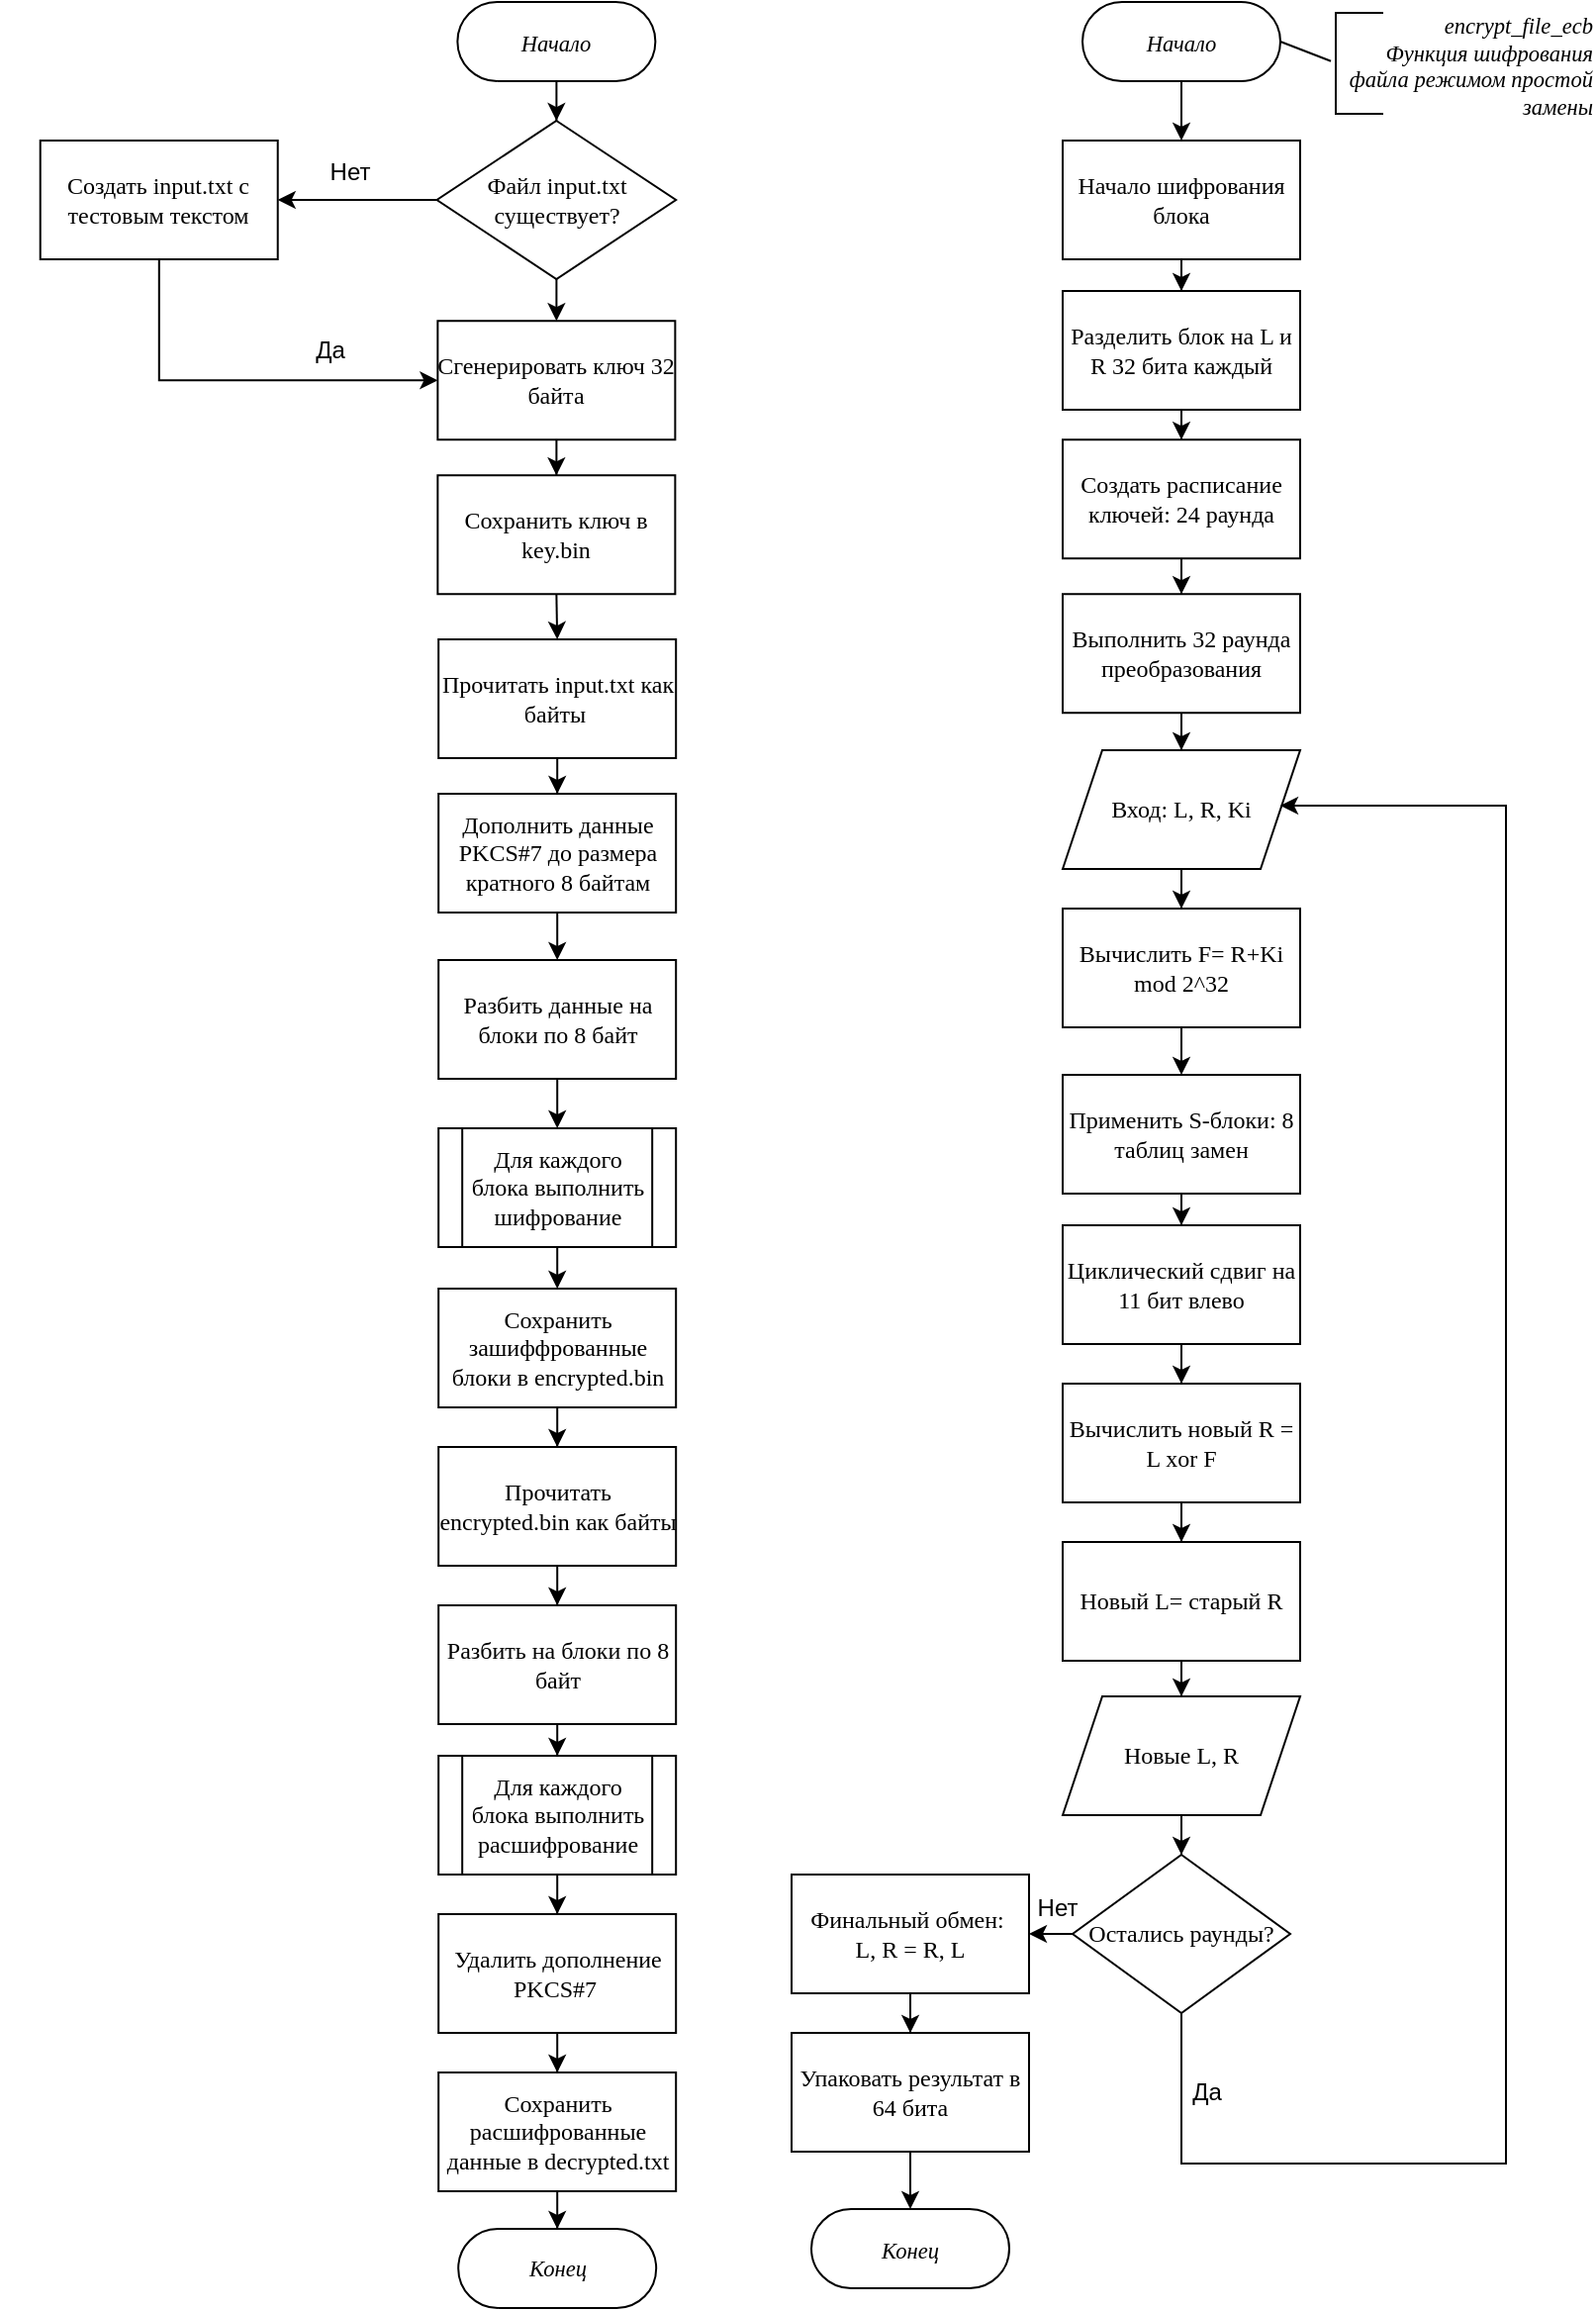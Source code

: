 <mxfile version="24.2.5" type="device">
  <diagram name="Блок-схема ЛР1" id="b4iM_M4vJ2Pepjihtl8y">
    <mxGraphModel dx="769" dy="434" grid="1" gridSize="10" guides="1" tooltips="1" connect="1" arrows="1" fold="1" page="1" pageScale="1" pageWidth="827" pageHeight="1169" math="0" shadow="0">
      <root>
        <mxCell id="yhz_Zr8qX37oR2WssUpI-0" />
        <mxCell id="yhz_Zr8qX37oR2WssUpI-1" parent="yhz_Zr8qX37oR2WssUpI-0" />
        <UserObject label="&lt;div style=&quot;font-size: 1px&quot;&gt;&lt;font style=&quot;font-size:11.29px;font-family:GOST type B;color:#000000;direction:ltr;letter-spacing:0px;line-height:120%;opacity:1&quot;&gt;&lt;i&gt;Нет&lt;/i&gt;&lt;/font&gt;&lt;font style=&quot;font-size:11.29px;font-family:Arial;color:#000000;direction:ltr;letter-spacing:0px;line-height:120%;opacity:1&quot;&gt;&lt;br/&gt;&lt;/font&gt;&lt;/div&gt;" tags="Соединительная_линия" id="yhz_Zr8qX37oR2WssUpI-181">
          <mxCell style="vsdxID=1082;edgeStyle=none;startArrow=none;endArrow=block;startSize=5;endSize=5;strokeColor=#000000;spacingTop=0;spacingBottom=0;spacingLeft=0;spacingRight=0;verticalAlign=middle;html=1;labelBackgroundColor=#ffffff;rounded=0;align=center;exitX=1;exitY=0.5;exitDx=0;exitDy=0;exitPerimeter=0;entryX=0.5;entryY=0;entryDx=0;entryDy=0;entryPerimeter=0;" parent="yhz_Zr8qX37oR2WssUpI-1" edge="1">
            <mxGeometry relative="1" as="geometry">
              <mxPoint x="-60" y="-122" as="offset" />
              <Array as="points">
                <mxPoint x="810" y="690" />
                <mxPoint x="810" y="820.48" />
                <mxPoint x="658" y="820.48" />
              </Array>
              <mxPoint x="738" y="690" as="sourcePoint" />
            </mxGeometry>
          </mxCell>
        </UserObject>
        <mxCell id="yhz_Zr8qX37oR2WssUpI-205" style="fontFamily=GOST type B Standard;" parent="yhz_Zr8qX37oR2WssUpI-1" vertex="1">
          <mxGeometry y="11" as="geometry" />
        </mxCell>
        <UserObject label="" tags="Блок-схема Соединительная_линия Flowchart Background Блок-схема Соединительная_линия Flowchart Background Незакрепленное_оборудование Мебель" id="yhz_Zr8qX37oR2WssUpI-232">
          <mxCell parent="yhz_Zr8qX37oR2WssUpI-1" vertex="1" visible="0">
            <mxGeometry as="geometry" />
          </mxCell>
        </UserObject>
        <mxCell id="F9Ofme9VNSY_y3kDRI3A-36" value="" style="edgeStyle=orthogonalEdgeStyle;rounded=0;orthogonalLoop=1;jettySize=auto;html=1;" edge="1" parent="yhz_Zr8qX37oR2WssUpI-1" source="2xx8nG_RzWmWFD2ZeUco-5" target="F9Ofme9VNSY_y3kDRI3A-35">
          <mxGeometry relative="1" as="geometry" />
        </mxCell>
        <UserObject label="&lt;div style=&quot;font-size: 1px&quot;&gt;&lt;font style=&quot;font-size: 11.29px; color: rgb(0, 0, 0); direction: ltr; letter-spacing: 0px; line-height: 120%; opacity: 1;&quot;&gt;&lt;i&gt;Начало&lt;/i&gt;&lt;/font&gt;&lt;font style=&quot;font-size: 15.52px; color: rgb(0, 0, 0); direction: ltr; letter-spacing: 0px; line-height: 120%; opacity: 1;&quot;&gt;&lt;br&gt;&lt;/font&gt;&lt;/div&gt;" tags="Блок-схема" id="2xx8nG_RzWmWFD2ZeUco-5">
          <mxCell style="verticalAlign=middle;align=center;overflow=width;vsdxID=567;fillColor=#FFFFFF;gradientColor=none;shape=stencil(tVLLDsIgEPwajiQIMfFe638Qu22JCM2Ctv69kK0Rm9qDibeZndkXC1NV6PUATIoQ0V9gNE3smToyKY3rAU1MiKmaqar1CB36m2uIDzo7M7r6e64wUZ4UOUWKB9GdIH4irzWu8B42vRrPScNFXZzN+5mvl3qJXE8mcPRRR+Pdh2Y1dsBTE95a3c0TkBRGgKEIb6wg1/r+ssCXd/vLCgm8z9caa+n6pb48dwrRV1H1Ew==);strokeColor=#000000;spacingTop=-1;spacingBottom=-1;spacingLeft=-1;spacingRight=-1;points=[[0.5,1,0],[0.5,0,0],[0,0.5,0],[1,0.5,0]];labelBackgroundColor=none;rounded=0;html=1;whiteSpace=wrap;fontFamily=GOST type B Standard;" parent="yhz_Zr8qX37oR2WssUpI-1" vertex="1">
            <mxGeometry x="230.18" y="4" width="100" height="40" as="geometry" />
          </mxCell>
        </UserObject>
        <mxCell id="F9Ofme9VNSY_y3kDRI3A-38" value="" style="edgeStyle=orthogonalEdgeStyle;rounded=0;orthogonalLoop=1;jettySize=auto;html=1;" edge="1" parent="yhz_Zr8qX37oR2WssUpI-1" source="F9Ofme9VNSY_y3kDRI3A-35" target="F9Ofme9VNSY_y3kDRI3A-37">
          <mxGeometry relative="1" as="geometry" />
        </mxCell>
        <mxCell id="F9Ofme9VNSY_y3kDRI3A-40" value="" style="edgeStyle=orthogonalEdgeStyle;rounded=0;orthogonalLoop=1;jettySize=auto;html=1;" edge="1" parent="yhz_Zr8qX37oR2WssUpI-1" source="F9Ofme9VNSY_y3kDRI3A-35" target="F9Ofme9VNSY_y3kDRI3A-39">
          <mxGeometry relative="1" as="geometry" />
        </mxCell>
        <mxCell id="F9Ofme9VNSY_y3kDRI3A-35" value="Файл input.txt существует?" style="rhombus;whiteSpace=wrap;html=1;fontFamily=GOST type B Standard;fillColor=#FFFFFF;strokeColor=#000000;gradientColor=none;spacingTop=-1;spacingBottom=-1;spacingLeft=-1;spacingRight=-1;labelBackgroundColor=none;rounded=0;" vertex="1" parent="yhz_Zr8qX37oR2WssUpI-1">
          <mxGeometry x="219.77" y="64" width="120.82" height="80" as="geometry" />
        </mxCell>
        <mxCell id="F9Ofme9VNSY_y3kDRI3A-72" value="" style="edgeStyle=orthogonalEdgeStyle;rounded=0;orthogonalLoop=1;jettySize=auto;html=1;entryX=0.5;entryY=0;entryDx=0;entryDy=0;" edge="1" parent="yhz_Zr8qX37oR2WssUpI-1" source="F9Ofme9VNSY_y3kDRI3A-37" target="F9Ofme9VNSY_y3kDRI3A-41">
          <mxGeometry relative="1" as="geometry">
            <mxPoint x="281" y="300" as="targetPoint" />
          </mxGeometry>
        </mxCell>
        <mxCell id="F9Ofme9VNSY_y3kDRI3A-37" value="Сгенерировать ключ 32 байта" style="whiteSpace=wrap;html=1;fontFamily=GOST type B Standard;fillColor=#FFFFFF;strokeColor=#000000;gradientColor=none;spacingTop=-1;spacingBottom=-1;spacingLeft=-1;spacingRight=-1;labelBackgroundColor=none;rounded=0;" vertex="1" parent="yhz_Zr8qX37oR2WssUpI-1">
          <mxGeometry x="220.18" y="165.12" width="120" height="60" as="geometry" />
        </mxCell>
        <mxCell id="F9Ofme9VNSY_y3kDRI3A-44" value="" style="edgeStyle=orthogonalEdgeStyle;rounded=0;orthogonalLoop=1;jettySize=auto;html=1;entryX=0;entryY=0.5;entryDx=0;entryDy=0;" edge="1" parent="yhz_Zr8qX37oR2WssUpI-1" source="F9Ofme9VNSY_y3kDRI3A-39" target="F9Ofme9VNSY_y3kDRI3A-37">
          <mxGeometry relative="1" as="geometry">
            <mxPoint x="211" y="222" as="targetPoint" />
            <Array as="points">
              <mxPoint x="79" y="195" />
            </Array>
          </mxGeometry>
        </mxCell>
        <mxCell id="F9Ofme9VNSY_y3kDRI3A-39" value="Создать input.txt с тестовым текстом" style="whiteSpace=wrap;html=1;fontFamily=GOST type B Standard;fillColor=#FFFFFF;strokeColor=#000000;gradientColor=none;spacingTop=-1;spacingBottom=-1;spacingLeft=-1;spacingRight=-1;labelBackgroundColor=none;rounded=0;" vertex="1" parent="yhz_Zr8qX37oR2WssUpI-1">
          <mxGeometry x="19.36" y="74" width="120" height="60" as="geometry" />
        </mxCell>
        <mxCell id="F9Ofme9VNSY_y3kDRI3A-71" value="" style="edgeStyle=orthogonalEdgeStyle;rounded=0;orthogonalLoop=1;jettySize=auto;html=1;entryX=0.5;entryY=0;entryDx=0;entryDy=0;exitX=0.5;exitY=1;exitDx=0;exitDy=0;" edge="1" parent="yhz_Zr8qX37oR2WssUpI-1" source="F9Ofme9VNSY_y3kDRI3A-41" target="F9Ofme9VNSY_y3kDRI3A-45">
          <mxGeometry relative="1" as="geometry">
            <mxPoint x="160.59" y="365.12" as="targetPoint" />
          </mxGeometry>
        </mxCell>
        <mxCell id="F9Ofme9VNSY_y3kDRI3A-41" value="Сохранить ключ в key.bin" style="whiteSpace=wrap;html=1;fontFamily=GOST type B Standard;fillColor=#FFFFFF;strokeColor=#000000;gradientColor=none;spacingTop=-1;spacingBottom=-1;spacingLeft=-1;spacingRight=-1;labelBackgroundColor=none;rounded=0;" vertex="1" parent="yhz_Zr8qX37oR2WssUpI-1">
          <mxGeometry x="220.18" y="243.12" width="120" height="60" as="geometry" />
        </mxCell>
        <mxCell id="F9Ofme9VNSY_y3kDRI3A-48" value="" style="edgeStyle=orthogonalEdgeStyle;rounded=0;orthogonalLoop=1;jettySize=auto;html=1;" edge="1" parent="yhz_Zr8qX37oR2WssUpI-1" source="F9Ofme9VNSY_y3kDRI3A-45" target="F9Ofme9VNSY_y3kDRI3A-47">
          <mxGeometry relative="1" as="geometry" />
        </mxCell>
        <mxCell id="F9Ofme9VNSY_y3kDRI3A-45" value="Прочитать input.txt как байты&amp;nbsp;" style="whiteSpace=wrap;html=1;fontFamily=GOST type B Standard;fillColor=#FFFFFF;strokeColor=#000000;gradientColor=none;spacingTop=-1;spacingBottom=-1;spacingLeft=-1;spacingRight=-1;labelBackgroundColor=none;rounded=0;" vertex="1" parent="yhz_Zr8qX37oR2WssUpI-1">
          <mxGeometry x="220.59" y="326" width="120" height="60" as="geometry" />
        </mxCell>
        <mxCell id="F9Ofme9VNSY_y3kDRI3A-50" value="" style="edgeStyle=orthogonalEdgeStyle;rounded=0;orthogonalLoop=1;jettySize=auto;html=1;" edge="1" parent="yhz_Zr8qX37oR2WssUpI-1" source="F9Ofme9VNSY_y3kDRI3A-47" target="F9Ofme9VNSY_y3kDRI3A-49">
          <mxGeometry relative="1" as="geometry" />
        </mxCell>
        <mxCell id="F9Ofme9VNSY_y3kDRI3A-47" value="Дополнить данные PKCS#7 до размера кратного 8 байтам" style="whiteSpace=wrap;html=1;fontFamily=GOST type B Standard;fillColor=#FFFFFF;strokeColor=#000000;gradientColor=none;spacingTop=-1;spacingBottom=-1;spacingLeft=-1;spacingRight=-1;labelBackgroundColor=none;rounded=0;" vertex="1" parent="yhz_Zr8qX37oR2WssUpI-1">
          <mxGeometry x="220.59" y="404" width="120" height="60" as="geometry" />
        </mxCell>
        <mxCell id="F9Ofme9VNSY_y3kDRI3A-52" value="" style="edgeStyle=orthogonalEdgeStyle;rounded=0;orthogonalLoop=1;jettySize=auto;html=1;" edge="1" parent="yhz_Zr8qX37oR2WssUpI-1" source="F9Ofme9VNSY_y3kDRI3A-49" target="F9Ofme9VNSY_y3kDRI3A-51">
          <mxGeometry relative="1" as="geometry" />
        </mxCell>
        <mxCell id="F9Ofme9VNSY_y3kDRI3A-49" value="Разбить данные на блоки по 8 байт" style="whiteSpace=wrap;html=1;fontFamily=GOST type B Standard;fillColor=#FFFFFF;strokeColor=#000000;gradientColor=none;spacingTop=-1;spacingBottom=-1;spacingLeft=-1;spacingRight=-1;labelBackgroundColor=none;rounded=0;" vertex="1" parent="yhz_Zr8qX37oR2WssUpI-1">
          <mxGeometry x="220.59" y="488" width="120" height="60" as="geometry" />
        </mxCell>
        <mxCell id="F9Ofme9VNSY_y3kDRI3A-54" value="" style="edgeStyle=orthogonalEdgeStyle;rounded=0;orthogonalLoop=1;jettySize=auto;html=1;" edge="1" parent="yhz_Zr8qX37oR2WssUpI-1" source="F9Ofme9VNSY_y3kDRI3A-51" target="F9Ofme9VNSY_y3kDRI3A-53">
          <mxGeometry relative="1" as="geometry" />
        </mxCell>
        <mxCell id="F9Ofme9VNSY_y3kDRI3A-51" value="Для каждого блока выполнить шифрование" style="shape=process;whiteSpace=wrap;html=1;backgroundOutline=1;fontFamily=GOST type B Standard;fillColor=#FFFFFF;strokeColor=#000000;gradientColor=none;spacingTop=-1;spacingBottom=-1;spacingLeft=-1;spacingRight=-1;labelBackgroundColor=none;rounded=0;" vertex="1" parent="yhz_Zr8qX37oR2WssUpI-1">
          <mxGeometry x="220.59" y="573" width="120" height="60" as="geometry" />
        </mxCell>
        <mxCell id="F9Ofme9VNSY_y3kDRI3A-56" value="" style="edgeStyle=orthogonalEdgeStyle;rounded=0;orthogonalLoop=1;jettySize=auto;html=1;" edge="1" parent="yhz_Zr8qX37oR2WssUpI-1" source="F9Ofme9VNSY_y3kDRI3A-53" target="F9Ofme9VNSY_y3kDRI3A-55">
          <mxGeometry relative="1" as="geometry" />
        </mxCell>
        <mxCell id="F9Ofme9VNSY_y3kDRI3A-53" value="Сохранить зашиффрованные блоки в encrypted.bin" style="whiteSpace=wrap;html=1;fontFamily=GOST type B Standard;fillColor=#FFFFFF;strokeColor=#000000;gradientColor=none;spacingTop=-1;spacingBottom=-1;spacingLeft=-1;spacingRight=-1;labelBackgroundColor=none;rounded=0;" vertex="1" parent="yhz_Zr8qX37oR2WssUpI-1">
          <mxGeometry x="220.59" y="654" width="120" height="60" as="geometry" />
        </mxCell>
        <mxCell id="F9Ofme9VNSY_y3kDRI3A-58" value="" style="edgeStyle=orthogonalEdgeStyle;rounded=0;orthogonalLoop=1;jettySize=auto;html=1;" edge="1" parent="yhz_Zr8qX37oR2WssUpI-1" source="F9Ofme9VNSY_y3kDRI3A-55" target="F9Ofme9VNSY_y3kDRI3A-57">
          <mxGeometry relative="1" as="geometry" />
        </mxCell>
        <mxCell id="F9Ofme9VNSY_y3kDRI3A-55" value="Прочитать encrypted.bin как байты" style="whiteSpace=wrap;html=1;fontFamily=GOST type B Standard;fillColor=#FFFFFF;strokeColor=#000000;gradientColor=none;spacingTop=-1;spacingBottom=-1;spacingLeft=-1;spacingRight=-1;labelBackgroundColor=none;rounded=0;" vertex="1" parent="yhz_Zr8qX37oR2WssUpI-1">
          <mxGeometry x="220.59" y="734" width="120" height="60" as="geometry" />
        </mxCell>
        <mxCell id="F9Ofme9VNSY_y3kDRI3A-62" value="" style="edgeStyle=orthogonalEdgeStyle;rounded=0;orthogonalLoop=1;jettySize=auto;html=1;" edge="1" parent="yhz_Zr8qX37oR2WssUpI-1" source="F9Ofme9VNSY_y3kDRI3A-57" target="F9Ofme9VNSY_y3kDRI3A-61">
          <mxGeometry relative="1" as="geometry" />
        </mxCell>
        <mxCell id="F9Ofme9VNSY_y3kDRI3A-57" value="Разбить на блоки по 8 байт" style="whiteSpace=wrap;html=1;fontFamily=GOST type B Standard;fillColor=#FFFFFF;strokeColor=#000000;gradientColor=none;spacingTop=-1;spacingBottom=-1;spacingLeft=-1;spacingRight=-1;labelBackgroundColor=none;rounded=0;" vertex="1" parent="yhz_Zr8qX37oR2WssUpI-1">
          <mxGeometry x="220.59" y="814" width="120" height="60" as="geometry" />
        </mxCell>
        <mxCell id="F9Ofme9VNSY_y3kDRI3A-64" value="" style="edgeStyle=orthogonalEdgeStyle;rounded=0;orthogonalLoop=1;jettySize=auto;html=1;" edge="1" parent="yhz_Zr8qX37oR2WssUpI-1" source="F9Ofme9VNSY_y3kDRI3A-61" target="F9Ofme9VNSY_y3kDRI3A-63">
          <mxGeometry relative="1" as="geometry" />
        </mxCell>
        <mxCell id="F9Ofme9VNSY_y3kDRI3A-61" value="Для каждого блока выполнить расшифрование" style="shape=process;whiteSpace=wrap;html=1;backgroundOutline=1;fontFamily=GOST type B Standard;fillColor=#FFFFFF;strokeColor=#000000;gradientColor=none;spacingTop=-1;spacingBottom=-1;spacingLeft=-1;spacingRight=-1;labelBackgroundColor=none;rounded=0;" vertex="1" parent="yhz_Zr8qX37oR2WssUpI-1">
          <mxGeometry x="220.59" y="890" width="120" height="60" as="geometry" />
        </mxCell>
        <mxCell id="F9Ofme9VNSY_y3kDRI3A-66" value="" style="edgeStyle=orthogonalEdgeStyle;rounded=0;orthogonalLoop=1;jettySize=auto;html=1;" edge="1" parent="yhz_Zr8qX37oR2WssUpI-1" source="F9Ofme9VNSY_y3kDRI3A-63" target="F9Ofme9VNSY_y3kDRI3A-65">
          <mxGeometry relative="1" as="geometry" />
        </mxCell>
        <mxCell id="F9Ofme9VNSY_y3kDRI3A-63" value="Удалить дополнение PKCS#7&amp;nbsp;" style="whiteSpace=wrap;html=1;fontFamily=GOST type B Standard;fillColor=#FFFFFF;strokeColor=#000000;gradientColor=none;spacingTop=-1;spacingBottom=-1;spacingLeft=-1;spacingRight=-1;labelBackgroundColor=none;rounded=0;" vertex="1" parent="yhz_Zr8qX37oR2WssUpI-1">
          <mxGeometry x="220.59" y="970" width="120" height="60" as="geometry" />
        </mxCell>
        <mxCell id="F9Ofme9VNSY_y3kDRI3A-68" value="" style="edgeStyle=orthogonalEdgeStyle;rounded=0;orthogonalLoop=1;jettySize=auto;html=1;" edge="1" parent="yhz_Zr8qX37oR2WssUpI-1" source="F9Ofme9VNSY_y3kDRI3A-65" target="F9Ofme9VNSY_y3kDRI3A-67">
          <mxGeometry relative="1" as="geometry" />
        </mxCell>
        <mxCell id="F9Ofme9VNSY_y3kDRI3A-65" value="Сохранить расшифрованные данные в decrypted.txt" style="whiteSpace=wrap;html=1;fontFamily=GOST type B Standard;fillColor=#FFFFFF;strokeColor=#000000;gradientColor=none;spacingTop=-1;spacingBottom=-1;spacingLeft=-1;spacingRight=-1;labelBackgroundColor=none;rounded=0;" vertex="1" parent="yhz_Zr8qX37oR2WssUpI-1">
          <mxGeometry x="220.59" y="1050" width="120" height="60" as="geometry" />
        </mxCell>
        <UserObject label="&lt;div style=&quot;&quot;&gt;&lt;font style=&quot;color: rgb(0, 0, 0); direction: ltr; letter-spacing: 0px; line-height: 120%; opacity: 1; font-size: 11.29px;&quot;&gt;&lt;i&gt;Конец&lt;/i&gt;&lt;/font&gt;&lt;/div&gt;" tags="Блок-схема" id="F9Ofme9VNSY_y3kDRI3A-67">
          <mxCell style="verticalAlign=middle;align=center;overflow=width;vsdxID=567;fillColor=#FFFFFF;gradientColor=none;shape=stencil(tVLLDsIgEPwajiQIMfFe638Qu22JCM2Ctv69kK0Rm9qDibeZndkXC1NV6PUATIoQ0V9gNE3smToyKY3rAU1MiKmaqar1CB36m2uIDzo7M7r6e64wUZ4UOUWKB9GdIH4irzWu8B42vRrPScNFXZzN+5mvl3qJXE8mcPRRR+Pdh2Y1dsBTE95a3c0TkBRGgKEIb6wg1/r+ssCXd/vLCgm8z9caa+n6pb48dwrRV1H1Ew==);strokeColor=#000000;spacingTop=-1;spacingBottom=-1;spacingLeft=-1;spacingRight=-1;points=[[0.5,1,0],[0.5,0,0],[0,0.5,0],[1,0.5,0]];labelBackgroundColor=none;rounded=0;html=1;whiteSpace=wrap;fontFamily=GOST type B Standard;" vertex="1" parent="yhz_Zr8qX37oR2WssUpI-1">
            <mxGeometry x="230.59" y="1129" width="100" height="40" as="geometry" />
          </mxCell>
        </UserObject>
        <mxCell id="F9Ofme9VNSY_y3kDRI3A-75" value="" style="edgeStyle=orthogonalEdgeStyle;rounded=0;orthogonalLoop=1;jettySize=auto;html=1;" edge="1" parent="yhz_Zr8qX37oR2WssUpI-1" source="F9Ofme9VNSY_y3kDRI3A-73" target="F9Ofme9VNSY_y3kDRI3A-74">
          <mxGeometry relative="1" as="geometry" />
        </mxCell>
        <UserObject label="&lt;div style=&quot;font-size: 1px&quot;&gt;&lt;font style=&quot;font-size: 11.29px; color: rgb(0, 0, 0); direction: ltr; letter-spacing: 0px; line-height: 120%; opacity: 1;&quot;&gt;&lt;i&gt;Начало&lt;/i&gt;&lt;/font&gt;&lt;font style=&quot;font-size: 15.52px; color: rgb(0, 0, 0); direction: ltr; letter-spacing: 0px; line-height: 120%; opacity: 1;&quot;&gt;&lt;br&gt;&lt;/font&gt;&lt;/div&gt;" tags="Блок-схема" id="F9Ofme9VNSY_y3kDRI3A-73">
          <mxCell style="verticalAlign=middle;align=center;overflow=width;vsdxID=567;fillColor=#FFFFFF;gradientColor=none;shape=stencil(tVLLDsIgEPwajiQIMfFe638Qu22JCM2Ctv69kK0Rm9qDibeZndkXC1NV6PUATIoQ0V9gNE3smToyKY3rAU1MiKmaqar1CB36m2uIDzo7M7r6e64wUZ4UOUWKB9GdIH4irzWu8B42vRrPScNFXZzN+5mvl3qJXE8mcPRRR+Pdh2Y1dsBTE95a3c0TkBRGgKEIb6wg1/r+ssCXd/vLCgm8z9caa+n6pb48dwrRV1H1Ew==);strokeColor=#000000;spacingTop=-1;spacingBottom=-1;spacingLeft=-1;spacingRight=-1;points=[[0.5,1,0],[0.5,0,0],[0,0.5,0],[1,0.5,0]];labelBackgroundColor=none;rounded=0;html=1;whiteSpace=wrap;fontFamily=GOST type B Standard;" vertex="1" parent="yhz_Zr8qX37oR2WssUpI-1">
            <mxGeometry x="546" y="4" width="100" height="40" as="geometry" />
          </mxCell>
        </UserObject>
        <mxCell id="F9Ofme9VNSY_y3kDRI3A-77" value="" style="edgeStyle=orthogonalEdgeStyle;rounded=0;orthogonalLoop=1;jettySize=auto;html=1;" edge="1" parent="yhz_Zr8qX37oR2WssUpI-1" source="F9Ofme9VNSY_y3kDRI3A-74" target="F9Ofme9VNSY_y3kDRI3A-76">
          <mxGeometry relative="1" as="geometry" />
        </mxCell>
        <mxCell id="F9Ofme9VNSY_y3kDRI3A-74" value="Начало шифрования блока" style="whiteSpace=wrap;html=1;fontFamily=GOST type B Standard;fillColor=#FFFFFF;strokeColor=#000000;gradientColor=none;spacingTop=-1;spacingBottom=-1;spacingLeft=-1;spacingRight=-1;labelBackgroundColor=none;rounded=0;" vertex="1" parent="yhz_Zr8qX37oR2WssUpI-1">
          <mxGeometry x="536" y="74" width="120" height="60" as="geometry" />
        </mxCell>
        <mxCell id="F9Ofme9VNSY_y3kDRI3A-79" value="" style="edgeStyle=orthogonalEdgeStyle;rounded=0;orthogonalLoop=1;jettySize=auto;html=1;" edge="1" parent="yhz_Zr8qX37oR2WssUpI-1" source="F9Ofme9VNSY_y3kDRI3A-76" target="F9Ofme9VNSY_y3kDRI3A-78">
          <mxGeometry relative="1" as="geometry" />
        </mxCell>
        <mxCell id="F9Ofme9VNSY_y3kDRI3A-76" value="Разделить блок на L и R 32 бита каждый" style="whiteSpace=wrap;html=1;fontFamily=GOST type B Standard;fillColor=#FFFFFF;strokeColor=#000000;gradientColor=none;spacingTop=-1;spacingBottom=-1;spacingLeft=-1;spacingRight=-1;labelBackgroundColor=none;rounded=0;" vertex="1" parent="yhz_Zr8qX37oR2WssUpI-1">
          <mxGeometry x="536" y="150" width="120" height="60" as="geometry" />
        </mxCell>
        <mxCell id="F9Ofme9VNSY_y3kDRI3A-81" value="" style="edgeStyle=orthogonalEdgeStyle;rounded=0;orthogonalLoop=1;jettySize=auto;html=1;" edge="1" parent="yhz_Zr8qX37oR2WssUpI-1" source="F9Ofme9VNSY_y3kDRI3A-78" target="F9Ofme9VNSY_y3kDRI3A-80">
          <mxGeometry relative="1" as="geometry" />
        </mxCell>
        <mxCell id="F9Ofme9VNSY_y3kDRI3A-78" value="Создать расписание ключей: 24 раунда" style="whiteSpace=wrap;html=1;fontFamily=GOST type B Standard;fillColor=#FFFFFF;strokeColor=#000000;gradientColor=none;spacingTop=-1;spacingBottom=-1;spacingLeft=-1;spacingRight=-1;labelBackgroundColor=none;rounded=0;" vertex="1" parent="yhz_Zr8qX37oR2WssUpI-1">
          <mxGeometry x="536" y="225.12" width="120" height="60" as="geometry" />
        </mxCell>
        <mxCell id="F9Ofme9VNSY_y3kDRI3A-94" value="" style="edgeStyle=orthogonalEdgeStyle;rounded=0;orthogonalLoop=1;jettySize=auto;html=1;" edge="1" parent="yhz_Zr8qX37oR2WssUpI-1" source="F9Ofme9VNSY_y3kDRI3A-80" target="F9Ofme9VNSY_y3kDRI3A-93">
          <mxGeometry relative="1" as="geometry" />
        </mxCell>
        <mxCell id="F9Ofme9VNSY_y3kDRI3A-80" value="Выполнить 32 раунда преобразования" style="whiteSpace=wrap;html=1;fontFamily=GOST type B Standard;fillColor=#FFFFFF;strokeColor=#000000;gradientColor=none;spacingTop=-1;spacingBottom=-1;spacingLeft=-1;spacingRight=-1;labelBackgroundColor=none;rounded=0;" vertex="1" parent="yhz_Zr8qX37oR2WssUpI-1">
          <mxGeometry x="536" y="303.12" width="120" height="60" as="geometry" />
        </mxCell>
        <mxCell id="F9Ofme9VNSY_y3kDRI3A-85" value="" style="edgeStyle=orthogonalEdgeStyle;rounded=0;orthogonalLoop=1;jettySize=auto;html=1;" edge="1" parent="yhz_Zr8qX37oR2WssUpI-1" source="F9Ofme9VNSY_y3kDRI3A-82" target="F9Ofme9VNSY_y3kDRI3A-84">
          <mxGeometry relative="1" as="geometry" />
        </mxCell>
        <mxCell id="F9Ofme9VNSY_y3kDRI3A-82" value="Вычислить F= R+Ki mod 2^32" style="whiteSpace=wrap;html=1;fontFamily=GOST type B Standard;fillColor=#FFFFFF;strokeColor=#000000;gradientColor=none;spacingTop=-1;spacingBottom=-1;spacingLeft=-1;spacingRight=-1;labelBackgroundColor=none;rounded=0;" vertex="1" parent="yhz_Zr8qX37oR2WssUpI-1">
          <mxGeometry x="536" y="462" width="120" height="60" as="geometry" />
        </mxCell>
        <mxCell id="F9Ofme9VNSY_y3kDRI3A-87" value="" style="edgeStyle=orthogonalEdgeStyle;rounded=0;orthogonalLoop=1;jettySize=auto;html=1;" edge="1" parent="yhz_Zr8qX37oR2WssUpI-1" source="F9Ofme9VNSY_y3kDRI3A-84" target="F9Ofme9VNSY_y3kDRI3A-86">
          <mxGeometry relative="1" as="geometry" />
        </mxCell>
        <mxCell id="F9Ofme9VNSY_y3kDRI3A-84" value="Применить S-блоки: 8 таблиц замен" style="whiteSpace=wrap;html=1;fontFamily=GOST type B Standard;fillColor=#FFFFFF;strokeColor=#000000;gradientColor=none;spacingTop=-1;spacingBottom=-1;spacingLeft=-1;spacingRight=-1;labelBackgroundColor=none;rounded=0;" vertex="1" parent="yhz_Zr8qX37oR2WssUpI-1">
          <mxGeometry x="536" y="546" width="120" height="60" as="geometry" />
        </mxCell>
        <mxCell id="F9Ofme9VNSY_y3kDRI3A-89" value="" style="edgeStyle=orthogonalEdgeStyle;rounded=0;orthogonalLoop=1;jettySize=auto;html=1;" edge="1" parent="yhz_Zr8qX37oR2WssUpI-1" source="F9Ofme9VNSY_y3kDRI3A-86" target="F9Ofme9VNSY_y3kDRI3A-88">
          <mxGeometry relative="1" as="geometry" />
        </mxCell>
        <mxCell id="F9Ofme9VNSY_y3kDRI3A-86" value="Циклический сдвиг на 11 бит влево" style="whiteSpace=wrap;html=1;fontFamily=GOST type B Standard;fillColor=#FFFFFF;strokeColor=#000000;gradientColor=none;spacingTop=-1;spacingBottom=-1;spacingLeft=-1;spacingRight=-1;labelBackgroundColor=none;rounded=0;" vertex="1" parent="yhz_Zr8qX37oR2WssUpI-1">
          <mxGeometry x="536" y="622" width="120" height="60" as="geometry" />
        </mxCell>
        <mxCell id="F9Ofme9VNSY_y3kDRI3A-91" value="" style="edgeStyle=orthogonalEdgeStyle;rounded=0;orthogonalLoop=1;jettySize=auto;html=1;" edge="1" parent="yhz_Zr8qX37oR2WssUpI-1" source="F9Ofme9VNSY_y3kDRI3A-88" target="F9Ofme9VNSY_y3kDRI3A-90">
          <mxGeometry relative="1" as="geometry" />
        </mxCell>
        <mxCell id="F9Ofme9VNSY_y3kDRI3A-88" value="Вычислить новый R = L xor F" style="whiteSpace=wrap;html=1;fontFamily=GOST type B Standard;fillColor=#FFFFFF;strokeColor=#000000;gradientColor=none;spacingTop=-1;spacingBottom=-1;spacingLeft=-1;spacingRight=-1;labelBackgroundColor=none;rounded=0;" vertex="1" parent="yhz_Zr8qX37oR2WssUpI-1">
          <mxGeometry x="536" y="702" width="120" height="60" as="geometry" />
        </mxCell>
        <mxCell id="F9Ofme9VNSY_y3kDRI3A-97" value="" style="edgeStyle=orthogonalEdgeStyle;rounded=0;orthogonalLoop=1;jettySize=auto;html=1;" edge="1" parent="yhz_Zr8qX37oR2WssUpI-1" source="F9Ofme9VNSY_y3kDRI3A-90" target="F9Ofme9VNSY_y3kDRI3A-96">
          <mxGeometry relative="1" as="geometry" />
        </mxCell>
        <mxCell id="F9Ofme9VNSY_y3kDRI3A-90" value="Новый L= старый R" style="whiteSpace=wrap;html=1;fontFamily=GOST type B Standard;fillColor=#FFFFFF;strokeColor=#000000;gradientColor=none;spacingTop=-1;spacingBottom=-1;spacingLeft=-1;spacingRight=-1;labelBackgroundColor=none;rounded=0;" vertex="1" parent="yhz_Zr8qX37oR2WssUpI-1">
          <mxGeometry x="536" y="782" width="120" height="60" as="geometry" />
        </mxCell>
        <mxCell id="F9Ofme9VNSY_y3kDRI3A-95" value="" style="edgeStyle=orthogonalEdgeStyle;rounded=0;orthogonalLoop=1;jettySize=auto;html=1;" edge="1" parent="yhz_Zr8qX37oR2WssUpI-1" source="F9Ofme9VNSY_y3kDRI3A-93" target="F9Ofme9VNSY_y3kDRI3A-82">
          <mxGeometry relative="1" as="geometry" />
        </mxCell>
        <mxCell id="F9Ofme9VNSY_y3kDRI3A-93" value="Вход: L, R, Ki" style="shape=parallelogram;perimeter=parallelogramPerimeter;whiteSpace=wrap;html=1;fixedSize=1;fontFamily=GOST type B Standard;fillColor=#FFFFFF;strokeColor=#000000;gradientColor=none;spacingTop=-1;spacingBottom=-1;spacingLeft=-1;spacingRight=-1;labelBackgroundColor=none;rounded=0;" vertex="1" parent="yhz_Zr8qX37oR2WssUpI-1">
          <mxGeometry x="536" y="382" width="120" height="60" as="geometry" />
        </mxCell>
        <mxCell id="F9Ofme9VNSY_y3kDRI3A-99" value="" style="edgeStyle=orthogonalEdgeStyle;rounded=0;orthogonalLoop=1;jettySize=auto;html=1;" edge="1" parent="yhz_Zr8qX37oR2WssUpI-1" source="F9Ofme9VNSY_y3kDRI3A-96" target="F9Ofme9VNSY_y3kDRI3A-98">
          <mxGeometry relative="1" as="geometry" />
        </mxCell>
        <mxCell id="F9Ofme9VNSY_y3kDRI3A-96" value="Новые L, R" style="shape=parallelogram;perimeter=parallelogramPerimeter;whiteSpace=wrap;html=1;fixedSize=1;fontFamily=GOST type B Standard;fillColor=#FFFFFF;strokeColor=#000000;gradientColor=none;spacingTop=-1;spacingBottom=-1;spacingLeft=-1;spacingRight=-1;labelBackgroundColor=none;rounded=0;" vertex="1" parent="yhz_Zr8qX37oR2WssUpI-1">
          <mxGeometry x="536" y="860" width="120" height="60" as="geometry" />
        </mxCell>
        <mxCell id="F9Ofme9VNSY_y3kDRI3A-101" value="" style="edgeStyle=orthogonalEdgeStyle;rounded=0;orthogonalLoop=1;jettySize=auto;html=1;" edge="1" parent="yhz_Zr8qX37oR2WssUpI-1" source="F9Ofme9VNSY_y3kDRI3A-98" target="F9Ofme9VNSY_y3kDRI3A-100">
          <mxGeometry relative="1" as="geometry" />
        </mxCell>
        <mxCell id="F9Ofme9VNSY_y3kDRI3A-108" value="" style="edgeStyle=orthogonalEdgeStyle;rounded=0;orthogonalLoop=1;jettySize=auto;html=1;exitX=0.5;exitY=1;exitDx=0;exitDy=0;" edge="1" parent="yhz_Zr8qX37oR2WssUpI-1" source="F9Ofme9VNSY_y3kDRI3A-98">
          <mxGeometry relative="1" as="geometry">
            <mxPoint x="651.0" y="1096.0" as="sourcePoint" />
            <mxPoint x="646" y="410" as="targetPoint" />
            <Array as="points">
              <mxPoint x="596" y="1096" />
              <mxPoint x="760" y="1096" />
              <mxPoint x="760" y="410" />
            </Array>
          </mxGeometry>
        </mxCell>
        <mxCell id="F9Ofme9VNSY_y3kDRI3A-98" value="Остались раунды?" style="rhombus;whiteSpace=wrap;html=1;fontFamily=GOST type B Standard;fillColor=#FFFFFF;strokeColor=#000000;gradientColor=none;spacingTop=-1;spacingBottom=-1;spacingLeft=-1;spacingRight=-1;labelBackgroundColor=none;rounded=0;" vertex="1" parent="yhz_Zr8qX37oR2WssUpI-1">
          <mxGeometry x="541" y="940" width="110" height="80" as="geometry" />
        </mxCell>
        <mxCell id="F9Ofme9VNSY_y3kDRI3A-103" value="" style="edgeStyle=orthogonalEdgeStyle;rounded=0;orthogonalLoop=1;jettySize=auto;html=1;" edge="1" parent="yhz_Zr8qX37oR2WssUpI-1" source="F9Ofme9VNSY_y3kDRI3A-100" target="F9Ofme9VNSY_y3kDRI3A-102">
          <mxGeometry relative="1" as="geometry" />
        </mxCell>
        <mxCell id="F9Ofme9VNSY_y3kDRI3A-100" value="Финальный обмен:&amp;nbsp;&lt;div&gt;L, R = R, L&lt;/div&gt;" style="whiteSpace=wrap;html=1;fontFamily=GOST type B Standard;fillColor=#FFFFFF;strokeColor=#000000;gradientColor=none;spacingTop=-1;spacingBottom=-1;spacingLeft=-1;spacingRight=-1;labelBackgroundColor=none;rounded=0;" vertex="1" parent="yhz_Zr8qX37oR2WssUpI-1">
          <mxGeometry x="399" y="950" width="120" height="60" as="geometry" />
        </mxCell>
        <mxCell id="F9Ofme9VNSY_y3kDRI3A-105" value="" style="edgeStyle=orthogonalEdgeStyle;rounded=0;orthogonalLoop=1;jettySize=auto;html=1;entryX=0.5;entryY=0;entryDx=0;entryDy=0;entryPerimeter=0;" edge="1" parent="yhz_Zr8qX37oR2WssUpI-1" source="F9Ofme9VNSY_y3kDRI3A-102" target="F9Ofme9VNSY_y3kDRI3A-106">
          <mxGeometry relative="1" as="geometry">
            <mxPoint x="596.04" y="1190" as="targetPoint" />
          </mxGeometry>
        </mxCell>
        <mxCell id="F9Ofme9VNSY_y3kDRI3A-102" value="Упаковать результат в 64 бита" style="whiteSpace=wrap;html=1;fontFamily=GOST type B Standard;fillColor=#FFFFFF;strokeColor=#000000;gradientColor=none;spacingTop=-1;spacingBottom=-1;spacingLeft=-1;spacingRight=-1;labelBackgroundColor=none;rounded=0;" vertex="1" parent="yhz_Zr8qX37oR2WssUpI-1">
          <mxGeometry x="399" y="1030" width="120" height="60" as="geometry" />
        </mxCell>
        <UserObject label="&lt;div style=&quot;font-size: 1px&quot;&gt;&lt;font style=&quot;font-size: 11.29px; color: rgb(0, 0, 0); direction: ltr; letter-spacing: 0px; line-height: 120%; opacity: 1;&quot;&gt;&lt;i&gt;Конец&lt;/i&gt;&lt;/font&gt;&lt;font style=&quot;font-size: 15.52px; color: rgb(0, 0, 0); direction: ltr; letter-spacing: 0px; line-height: 120%; opacity: 1;&quot;&gt;&lt;br&gt;&lt;/font&gt;&lt;/div&gt;" tags="Блок-схема" id="F9Ofme9VNSY_y3kDRI3A-106">
          <mxCell style="verticalAlign=middle;align=center;overflow=width;vsdxID=567;fillColor=#FFFFFF;gradientColor=none;shape=stencil(tVLLDsIgEPwajiQIMfFe638Qu22JCM2Ctv69kK0Rm9qDibeZndkXC1NV6PUATIoQ0V9gNE3smToyKY3rAU1MiKmaqar1CB36m2uIDzo7M7r6e64wUZ4UOUWKB9GdIH4irzWu8B42vRrPScNFXZzN+5mvl3qJXE8mcPRRR+Pdh2Y1dsBTE95a3c0TkBRGgKEIb6wg1/r+ssCXd/vLCgm8z9caa+n6pb48dwrRV1H1Ew==);strokeColor=#000000;spacingTop=-1;spacingBottom=-1;spacingLeft=-1;spacingRight=-1;points=[[0.5,1,0],[0.5,0,0],[0,0.5,0],[1,0.5,0]];labelBackgroundColor=none;rounded=0;html=1;whiteSpace=wrap;fontFamily=GOST type B Standard;" vertex="1" parent="yhz_Zr8qX37oR2WssUpI-1">
            <mxGeometry x="409" y="1119" width="100" height="40" as="geometry" />
          </mxCell>
        </UserObject>
        <UserObject label="" tags="Фон" id="mrYcNRR3r5TZNBrzl0Y8-0">
          <mxCell style="vsdxID=869;rotation=270;fillColor=none;gradientColor=none;strokeColor=none;spacingTop=-3;spacingBottom=-3;spacingLeft=-3;spacingRight=-3;points=[];labelBackgroundColor=#ffffff;rounded=0;html=1;whiteSpace=wrap;align=right;" vertex="1" parent="yhz_Zr8qX37oR2WssUpI-1">
            <mxGeometry x="704" y="-30" width="51" height="130" as="geometry" />
          </mxCell>
        </UserObject>
        <mxCell id="mrYcNRR3r5TZNBrzl0Y8-2" value="&lt;div style=&quot;font-size: 1px&quot;&gt;&lt;p style=&quot;margin: 0px; text-indent: 0px; vertical-align: middle; direction: rtl;&quot;&gt;&lt;font style=&quot;font-size:11.29px;font-family:GOST type B;color:#000000;direction:ltr;letter-spacing:0px;line-height:120%;opacity:1&quot;&gt;&lt;i&gt;encrypt_file_ecb&lt;/i&gt;&lt;/font&gt;&lt;/p&gt;&lt;div style=&quot;&quot;&gt;&lt;font style=&quot;font-size:11.29px;font-family:GOST type B;color:#000000;direction:ltr;letter-spacing:0px;line-height:120%;opacity:1&quot;&gt;&lt;i&gt;&lt;font style=&quot;background-color: initial; direction: ltr; letter-spacing: 0px; line-height: 120%; opacity: 1;&quot;&gt;&lt;i&gt;Функция шифрования файла режимом простой замены&lt;/i&gt;&lt;/font&gt;&lt;/i&gt;&lt;/font&gt;&lt;/div&gt;&lt;p&gt;&lt;/p&gt;&lt;/div&gt;" style="verticalAlign=middle;align=right;overflow=width;vsdxID=871;fillColor=#000000;gradientColor=none;shape=stencil(UzV2Ls5ILEhVNTIoLinKz04tz0wpyVA1dlE1MsrMy0gtyiwBslSNXVWNndPyi1LTi/JL81Ig/IJEkEoQKze/DGRCBUSfoYWeiRlIl5FBJUTEAMxzgyjOycxDUmxAnkJDAzxKMR2AphzIQDge4m9kOXSPAoUggWTsCgA=);strokeColor=#000000;points=[];labelBackgroundColor=none;rounded=0;html=1;whiteSpace=wrap;" vertex="1" parent="mrYcNRR3r5TZNBrzl0Y8-0">
          <mxGeometry x="-30" y="39.5" width="130" height="51" as="geometry" />
        </mxCell>
        <mxCell id="mrYcNRR3r5TZNBrzl0Y8-1" value="" style="vsdxID=870;edgeStyle=none;startArrow=none;endArrow=none;startSize=5;endSize=5;strokeColor=#000000;spacingTop=0;spacingBottom=0;spacingLeft=0;spacingRight=0;verticalAlign=middle;html=1;labelBackgroundColor=#ffffff;rounded=0;entryX=1;entryY=0.5;entryDx=0;entryDy=0;entryPerimeter=0;exitX=-0.019;exitY=0.478;exitDx=0;exitDy=0;exitPerimeter=0;" edge="1" parent="yhz_Zr8qX37oR2WssUpI-1" source="mrYcNRR3r5TZNBrzl0Y8-2" target="F9Ofme9VNSY_y3kDRI3A-73">
          <mxGeometry x="-39" y="91" relative="1" as="geometry">
            <Array as="points" />
            <mxPoint x="685" y="36" as="sourcePoint" />
            <mxPoint x="660" y="35" as="targetPoint" />
          </mxGeometry>
        </mxCell>
        <mxCell id="bUzuCnsFIqvVlCKGlSEs-0" value="Нет" style="text;html=1;align=center;verticalAlign=middle;whiteSpace=wrap;rounded=0;" vertex="1" parent="yhz_Zr8qX37oR2WssUpI-1">
          <mxGeometry x="161" y="80" width="30" height="20" as="geometry" />
        </mxCell>
        <mxCell id="bUzuCnsFIqvVlCKGlSEs-1" value="Да" style="text;html=1;align=center;verticalAlign=middle;whiteSpace=wrap;rounded=0;" vertex="1" parent="yhz_Zr8qX37oR2WssUpI-1">
          <mxGeometry x="151" y="170" width="30" height="20" as="geometry" />
        </mxCell>
        <mxCell id="bUzuCnsFIqvVlCKGlSEs-2" value="Да" style="text;html=1;align=center;verticalAlign=middle;whiteSpace=wrap;rounded=0;" vertex="1" parent="yhz_Zr8qX37oR2WssUpI-1">
          <mxGeometry x="594" y="1050" width="30" height="20" as="geometry" />
        </mxCell>
        <mxCell id="bUzuCnsFIqvVlCKGlSEs-3" value="Нет" style="text;html=1;align=center;verticalAlign=middle;whiteSpace=wrap;rounded=0;" vertex="1" parent="yhz_Zr8qX37oR2WssUpI-1">
          <mxGeometry x="521" y="960" width="25" height="14" as="geometry" />
        </mxCell>
      </root>
    </mxGraphModel>
  </diagram>
</mxfile>
